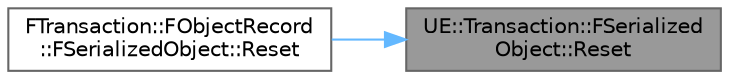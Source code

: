 digraph "UE::Transaction::FSerializedObject::Reset"
{
 // INTERACTIVE_SVG=YES
 // LATEX_PDF_SIZE
  bgcolor="transparent";
  edge [fontname=Helvetica,fontsize=10,labelfontname=Helvetica,labelfontsize=10];
  node [fontname=Helvetica,fontsize=10,shape=box,height=0.2,width=0.4];
  rankdir="RL";
  Node1 [id="Node000001",label="UE::Transaction::FSerialized\lObject::Reset",height=0.2,width=0.4,color="gray40", fillcolor="grey60", style="filled", fontcolor="black",tooltip=" "];
  Node1 -> Node2 [id="edge1_Node000001_Node000002",dir="back",color="steelblue1",style="solid",tooltip=" "];
  Node2 [id="Node000002",label="FTransaction::FObjectRecord\l::FSerializedObject::Reset",height=0.2,width=0.4,color="grey40", fillcolor="white", style="filled",URL="$da/d12/structFTransaction_1_1FObjectRecord_1_1FSerializedObject.html#a055f7b10a543ca33add3f263ec91481f",tooltip=" "];
}
